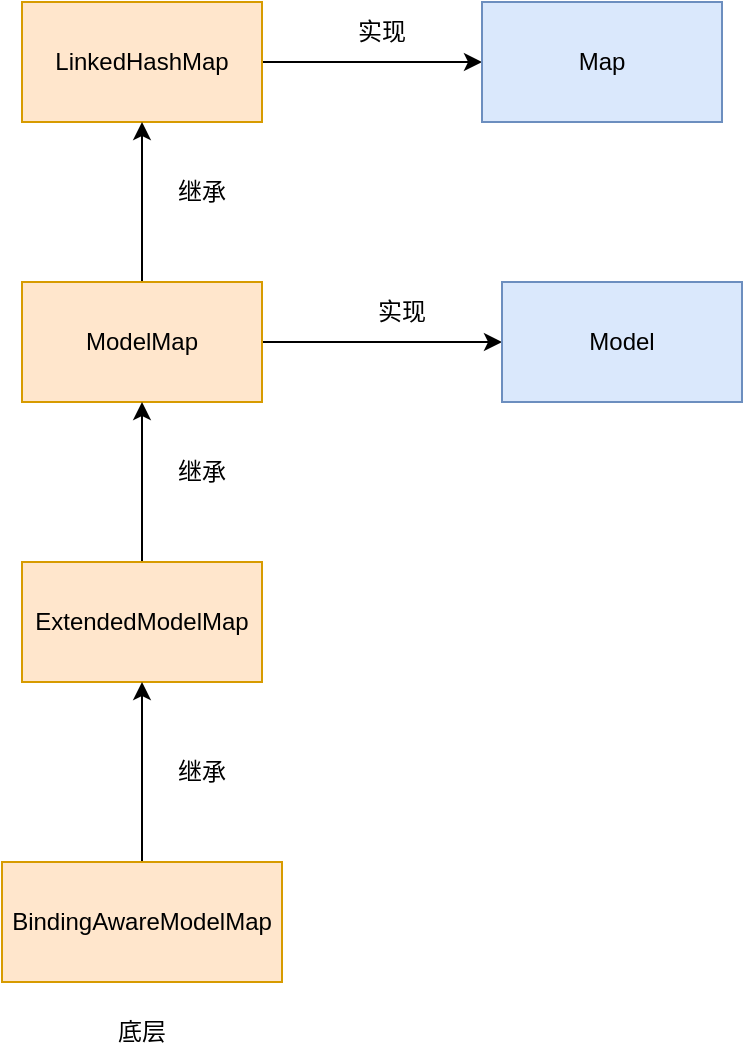 <mxfile version="21.7.2" type="github">
  <diagram name="第 1 页" id="ozd8dZ5-k80D_I-6wZ8G">
    <mxGraphModel dx="832" dy="453" grid="1" gridSize="10" guides="1" tooltips="1" connect="1" arrows="1" fold="1" page="1" pageScale="1" pageWidth="827" pageHeight="1169" math="0" shadow="0">
      <root>
        <mxCell id="0" />
        <mxCell id="1" parent="0" />
        <mxCell id="U4SjGk2ufrobgJk8G_T7-9" value="" style="edgeStyle=orthogonalEdgeStyle;rounded=0;orthogonalLoop=1;jettySize=auto;html=1;" edge="1" parent="1" source="U4SjGk2ufrobgJk8G_T7-1" target="U4SjGk2ufrobgJk8G_T7-8">
          <mxGeometry relative="1" as="geometry" />
        </mxCell>
        <mxCell id="U4SjGk2ufrobgJk8G_T7-1" value="LinkedHashMap" style="rounded=0;whiteSpace=wrap;html=1;fillColor=#ffe6cc;strokeColor=#d79b00;" vertex="1" parent="1">
          <mxGeometry x="90" y="80" width="120" height="60" as="geometry" />
        </mxCell>
        <mxCell id="U4SjGk2ufrobgJk8G_T7-11" value="" style="edgeStyle=orthogonalEdgeStyle;rounded=0;orthogonalLoop=1;jettySize=auto;html=1;" edge="1" parent="1" source="U4SjGk2ufrobgJk8G_T7-2" target="U4SjGk2ufrobgJk8G_T7-10">
          <mxGeometry relative="1" as="geometry" />
        </mxCell>
        <mxCell id="U4SjGk2ufrobgJk8G_T7-21" style="edgeStyle=orthogonalEdgeStyle;rounded=0;orthogonalLoop=1;jettySize=auto;html=1;entryX=0.5;entryY=1;entryDx=0;entryDy=0;" edge="1" parent="1" source="U4SjGk2ufrobgJk8G_T7-2" target="U4SjGk2ufrobgJk8G_T7-1">
          <mxGeometry relative="1" as="geometry" />
        </mxCell>
        <mxCell id="U4SjGk2ufrobgJk8G_T7-2" value="ModelMap" style="whiteSpace=wrap;html=1;rounded=0;fillColor=#ffe6cc;strokeColor=#d79b00;" vertex="1" parent="1">
          <mxGeometry x="90" y="220" width="120" height="60" as="geometry" />
        </mxCell>
        <mxCell id="U4SjGk2ufrobgJk8G_T7-20" style="edgeStyle=orthogonalEdgeStyle;rounded=0;orthogonalLoop=1;jettySize=auto;html=1;entryX=0.5;entryY=1;entryDx=0;entryDy=0;" edge="1" parent="1" source="U4SjGk2ufrobgJk8G_T7-4" target="U4SjGk2ufrobgJk8G_T7-2">
          <mxGeometry relative="1" as="geometry" />
        </mxCell>
        <mxCell id="U4SjGk2ufrobgJk8G_T7-4" value="ExtendedModelMap" style="whiteSpace=wrap;html=1;rounded=0;fillColor=#ffe6cc;strokeColor=#d79b00;" vertex="1" parent="1">
          <mxGeometry x="90" y="360" width="120" height="60" as="geometry" />
        </mxCell>
        <mxCell id="U4SjGk2ufrobgJk8G_T7-19" style="edgeStyle=orthogonalEdgeStyle;rounded=0;orthogonalLoop=1;jettySize=auto;html=1;exitX=0.5;exitY=0;exitDx=0;exitDy=0;entryX=0.5;entryY=1;entryDx=0;entryDy=0;" edge="1" parent="1" source="U4SjGk2ufrobgJk8G_T7-6" target="U4SjGk2ufrobgJk8G_T7-4">
          <mxGeometry relative="1" as="geometry" />
        </mxCell>
        <mxCell id="U4SjGk2ufrobgJk8G_T7-6" value="BindingAwareModelMap" style="rounded=0;whiteSpace=wrap;html=1;fillColor=#ffe6cc;strokeColor=#d79b00;" vertex="1" parent="1">
          <mxGeometry x="80" y="510" width="140" height="60" as="geometry" />
        </mxCell>
        <mxCell id="U4SjGk2ufrobgJk8G_T7-8" value="Map" style="whiteSpace=wrap;html=1;rounded=0;fillColor=#dae8fc;strokeColor=#6c8ebf;" vertex="1" parent="1">
          <mxGeometry x="320" y="80" width="120" height="60" as="geometry" />
        </mxCell>
        <mxCell id="U4SjGk2ufrobgJk8G_T7-10" value="Model" style="whiteSpace=wrap;html=1;rounded=0;fillColor=#dae8fc;strokeColor=#6c8ebf;" vertex="1" parent="1">
          <mxGeometry x="330" y="220" width="120" height="60" as="geometry" />
        </mxCell>
        <mxCell id="U4SjGk2ufrobgJk8G_T7-12" value="实现" style="text;strokeColor=none;align=center;fillColor=none;html=1;verticalAlign=middle;whiteSpace=wrap;rounded=0;" vertex="1" parent="1">
          <mxGeometry x="240" y="80" width="60" height="30" as="geometry" />
        </mxCell>
        <mxCell id="U4SjGk2ufrobgJk8G_T7-13" value="实现" style="text;strokeColor=none;align=center;fillColor=none;html=1;verticalAlign=middle;whiteSpace=wrap;rounded=0;" vertex="1" parent="1">
          <mxGeometry x="250" y="220" width="60" height="30" as="geometry" />
        </mxCell>
        <mxCell id="U4SjGk2ufrobgJk8G_T7-14" value="继承" style="text;strokeColor=none;align=center;fillColor=none;html=1;verticalAlign=middle;whiteSpace=wrap;rounded=0;" vertex="1" parent="1">
          <mxGeometry x="150" y="160" width="60" height="30" as="geometry" />
        </mxCell>
        <mxCell id="U4SjGk2ufrobgJk8G_T7-16" value="继承" style="text;strokeColor=none;align=center;fillColor=none;html=1;verticalAlign=middle;whiteSpace=wrap;rounded=0;" vertex="1" parent="1">
          <mxGeometry x="150" y="300" width="60" height="30" as="geometry" />
        </mxCell>
        <mxCell id="U4SjGk2ufrobgJk8G_T7-17" value="继承" style="text;strokeColor=none;align=center;fillColor=none;html=1;verticalAlign=middle;whiteSpace=wrap;rounded=0;" vertex="1" parent="1">
          <mxGeometry x="150" y="450" width="60" height="30" as="geometry" />
        </mxCell>
        <mxCell id="U4SjGk2ufrobgJk8G_T7-22" value="底层" style="text;strokeColor=none;align=center;fillColor=none;html=1;verticalAlign=middle;whiteSpace=wrap;rounded=0;" vertex="1" parent="1">
          <mxGeometry x="120" y="580" width="60" height="30" as="geometry" />
        </mxCell>
      </root>
    </mxGraphModel>
  </diagram>
</mxfile>
